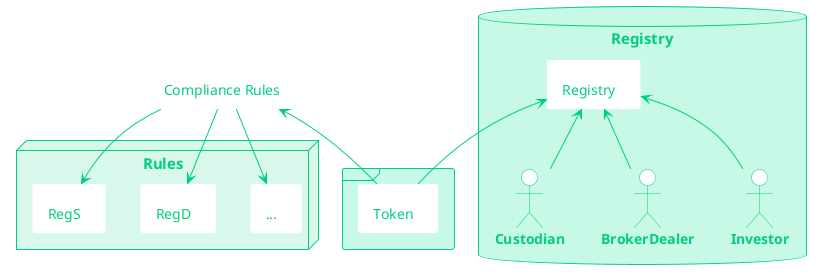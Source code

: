 @startuml
' ##################### Styles #####################
skinparam ActorBorderColor #00CE7D
skinparam ActorBackgroundColor White
skinparam ActorFontColor #00CE7D
skinparam ActorFontStyle bold
skinparam shadowing false
skinparam node {
	backgroundColor #D9F8EC
	borderColor #00CE7D
	fontSize 15
	fontColor #00CE7D
}
skinparam database {
	backgroundColor #C7F9E6
	borderColor #00CE7D
	fontSize 15
	fontColor #00CE7D
}
skinparam frame {
	backgroundColor #c7f9e6
	borderColor #00CE7D
	fontSize 15
	fontColor #00CE7D
}
skinparam component {
	backgroundColor white
	borderColor white
	arrowColor #00CE7D
	fontColor #00CE7D
	fontSize 14
}
' ##################################################


' ### Registry
database R as "Registry" {
	[Registry]
	actor "Custodian"
	actor "BrokerDealer"
	actor "Investor"
}
Registry <-- Custodian
Registry <-- BrokerDealer
Registry <-- Investor

' ### Compliance Rules
node Rules {
	[...]
	[RegD]
	[RegS]
}
[Compliance Rules] --> [RegS]
[Compliance Rules] --> [RegD]
[Compliance Rules] --> [...]

' ### Token
frame {
	[Token]
}
Registry <-- Token
[Compliance Rules] <-- Token
@enduml
